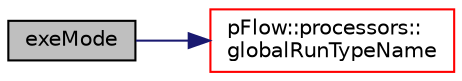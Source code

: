 digraph "exeMode"
{
 // LATEX_PDF_SIZE
  edge [fontname="Helvetica",fontsize="10",labelfontname="Helvetica",labelfontsize="10"];
  node [fontname="Helvetica",fontsize="10",shape=record];
  rankdir="LR";
  Node1 [label="exeMode",height=0.2,width=0.4,color="black", fillcolor="grey75", style="filled", fontcolor="black",tooltip=" "];
  Node1 -> Node2 [color="midnightblue",fontsize="10",style="solid",fontname="Helvetica"];
  Node2 [label="pFlow::processors::\lglobalRunTypeName",height=0.2,width=0.4,color="red", fillcolor="white", style="filled",URL="$classpFlow_1_1processors.html#ab9362f5389dd16ec59eac692b9224063",tooltip=" "];
}
